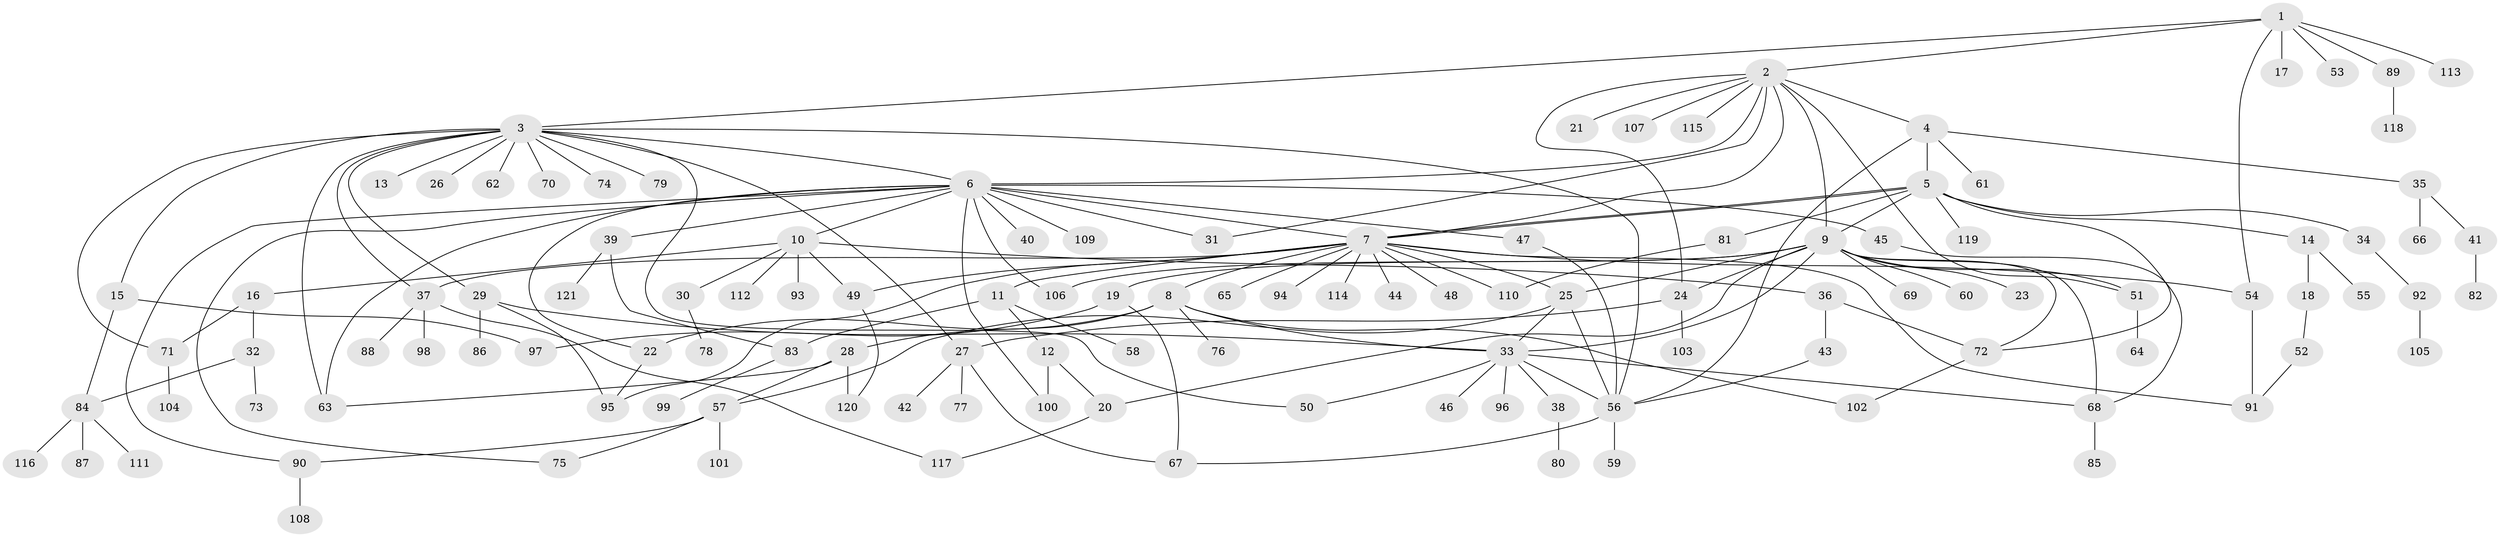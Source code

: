// coarse degree distribution, {5: 0.0136986301369863, 9: 0.0273972602739726, 2: 0.2054794520547945, 3: 0.1917808219178082, 1: 0.3287671232876712, 7: 0.0273972602739726, 12: 0.0136986301369863, 4: 0.1095890410958904, 15: 0.0136986301369863, 6: 0.0410958904109589, 14: 0.0273972602739726}
// Generated by graph-tools (version 1.1) at 2025/36/03/04/25 23:36:38]
// undirected, 121 vertices, 169 edges
graph export_dot {
  node [color=gray90,style=filled];
  1;
  2;
  3;
  4;
  5;
  6;
  7;
  8;
  9;
  10;
  11;
  12;
  13;
  14;
  15;
  16;
  17;
  18;
  19;
  20;
  21;
  22;
  23;
  24;
  25;
  26;
  27;
  28;
  29;
  30;
  31;
  32;
  33;
  34;
  35;
  36;
  37;
  38;
  39;
  40;
  41;
  42;
  43;
  44;
  45;
  46;
  47;
  48;
  49;
  50;
  51;
  52;
  53;
  54;
  55;
  56;
  57;
  58;
  59;
  60;
  61;
  62;
  63;
  64;
  65;
  66;
  67;
  68;
  69;
  70;
  71;
  72;
  73;
  74;
  75;
  76;
  77;
  78;
  79;
  80;
  81;
  82;
  83;
  84;
  85;
  86;
  87;
  88;
  89;
  90;
  91;
  92;
  93;
  94;
  95;
  96;
  97;
  98;
  99;
  100;
  101;
  102;
  103;
  104;
  105;
  106;
  107;
  108;
  109;
  110;
  111;
  112;
  113;
  114;
  115;
  116;
  117;
  118;
  119;
  120;
  121;
  1 -- 2;
  1 -- 3;
  1 -- 17;
  1 -- 53;
  1 -- 54;
  1 -- 89;
  1 -- 113;
  2 -- 4;
  2 -- 6;
  2 -- 7;
  2 -- 9;
  2 -- 21;
  2 -- 24;
  2 -- 31;
  2 -- 51;
  2 -- 107;
  2 -- 115;
  3 -- 6;
  3 -- 13;
  3 -- 15;
  3 -- 26;
  3 -- 27;
  3 -- 29;
  3 -- 37;
  3 -- 50;
  3 -- 56;
  3 -- 62;
  3 -- 63;
  3 -- 70;
  3 -- 71;
  3 -- 74;
  3 -- 79;
  4 -- 5;
  4 -- 35;
  4 -- 56;
  4 -- 61;
  5 -- 7;
  5 -- 7;
  5 -- 9;
  5 -- 14;
  5 -- 34;
  5 -- 72;
  5 -- 81;
  5 -- 119;
  6 -- 7;
  6 -- 10;
  6 -- 22;
  6 -- 31;
  6 -- 39;
  6 -- 40;
  6 -- 45;
  6 -- 47;
  6 -- 63;
  6 -- 75;
  6 -- 90;
  6 -- 100;
  6 -- 106;
  6 -- 109;
  7 -- 8;
  7 -- 11;
  7 -- 25;
  7 -- 37;
  7 -- 44;
  7 -- 48;
  7 -- 49;
  7 -- 54;
  7 -- 65;
  7 -- 91;
  7 -- 94;
  7 -- 95;
  7 -- 110;
  7 -- 114;
  8 -- 22;
  8 -- 28;
  8 -- 33;
  8 -- 76;
  8 -- 102;
  9 -- 19;
  9 -- 20;
  9 -- 23;
  9 -- 24;
  9 -- 25;
  9 -- 33;
  9 -- 51;
  9 -- 60;
  9 -- 68;
  9 -- 69;
  9 -- 72;
  9 -- 106;
  10 -- 16;
  10 -- 30;
  10 -- 36;
  10 -- 49;
  10 -- 93;
  10 -- 112;
  11 -- 12;
  11 -- 58;
  11 -- 83;
  12 -- 20;
  12 -- 100;
  14 -- 18;
  14 -- 55;
  15 -- 84;
  15 -- 97;
  16 -- 32;
  16 -- 71;
  18 -- 52;
  19 -- 67;
  19 -- 97;
  20 -- 117;
  22 -- 95;
  24 -- 27;
  24 -- 103;
  25 -- 33;
  25 -- 56;
  25 -- 57;
  27 -- 42;
  27 -- 67;
  27 -- 77;
  28 -- 57;
  28 -- 63;
  28 -- 120;
  29 -- 33;
  29 -- 86;
  29 -- 95;
  30 -- 78;
  32 -- 73;
  32 -- 84;
  33 -- 38;
  33 -- 46;
  33 -- 50;
  33 -- 56;
  33 -- 68;
  33 -- 96;
  34 -- 92;
  35 -- 41;
  35 -- 66;
  36 -- 43;
  36 -- 72;
  37 -- 88;
  37 -- 98;
  37 -- 117;
  38 -- 80;
  39 -- 83;
  39 -- 121;
  41 -- 82;
  43 -- 56;
  45 -- 68;
  47 -- 56;
  49 -- 120;
  51 -- 64;
  52 -- 91;
  54 -- 91;
  56 -- 59;
  56 -- 67;
  57 -- 75;
  57 -- 90;
  57 -- 101;
  68 -- 85;
  71 -- 104;
  72 -- 102;
  81 -- 110;
  83 -- 99;
  84 -- 87;
  84 -- 111;
  84 -- 116;
  89 -- 118;
  90 -- 108;
  92 -- 105;
}

